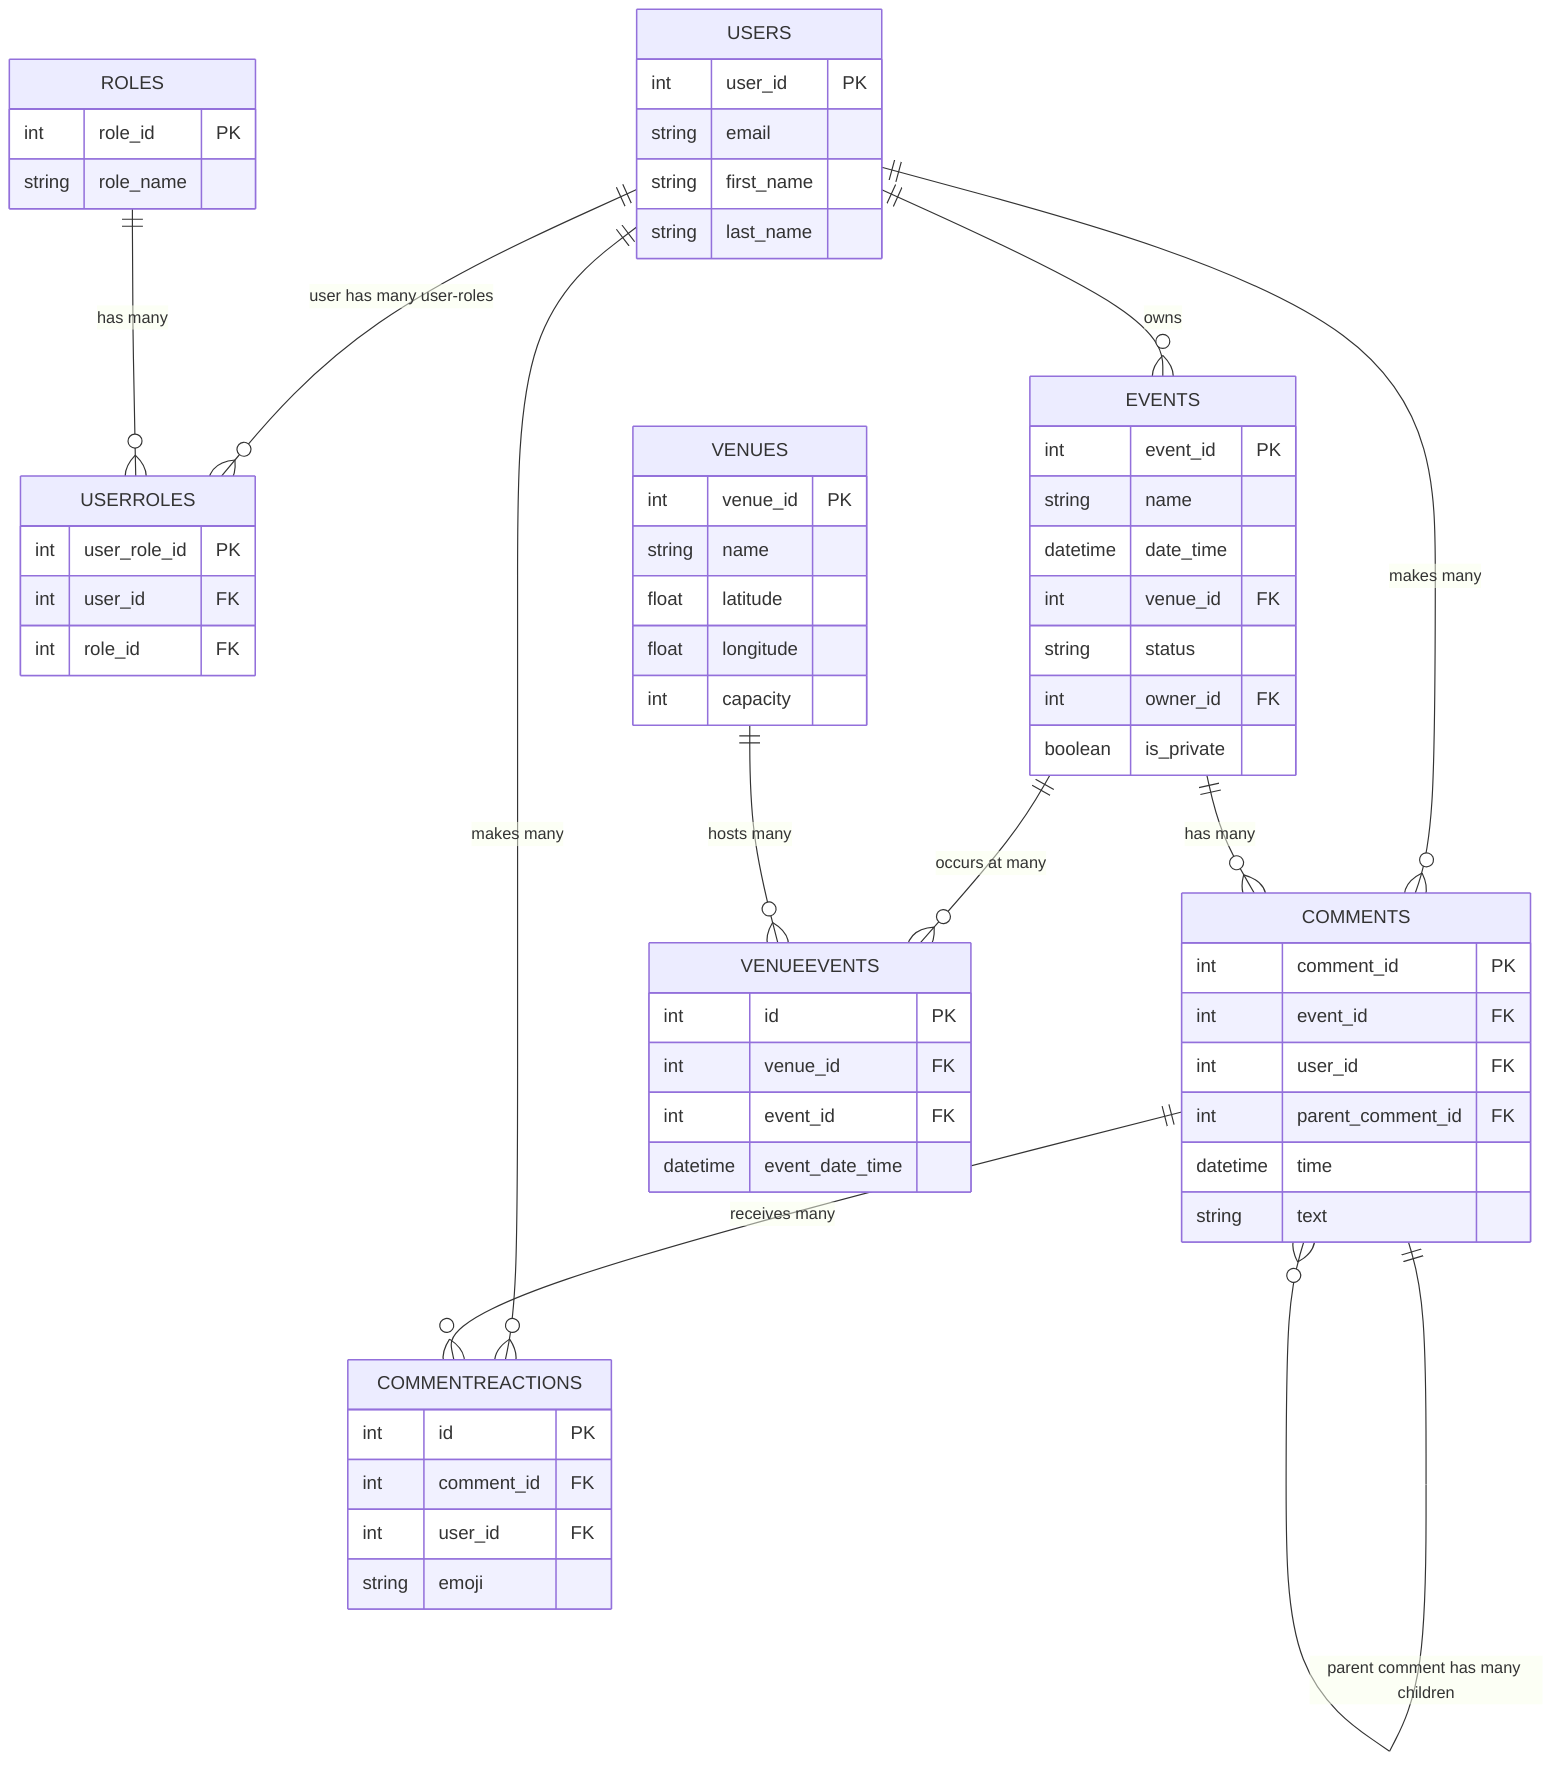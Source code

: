 erDiagram

    USERS {
        int user_id PK
        string email
        string first_name
        string last_name
    }
    
    ROLES {
        int role_id PK
        string role_name
    }
    
    USERROLES {
        int user_role_id PK
        int user_id FK
        int role_id FK
    }
    
      EVENTS {
        int event_id PK
        string name
        datetime date_time
        int venue_id FK
        string status
        int owner_id FK
        boolean is_private
    }
    
    VENUES {
        int venue_id PK
        string name
        float latitude
        float longitude
        int capacity
    }
    
    COMMENTS {
        int comment_id PK
        int event_id FK
        int user_id FK
        int parent_comment_id FK
        datetime time
        string text
    }
    
    COMMENTREACTIONS {
        int id PK
        int comment_id FK
        int user_id FK
        string emoji
    }
    
    VENUEEVENTS {
        int id PK
        int venue_id FK
        int event_id FK
        datetime event_date_time
    }

    USERS ||--o{ USERROLES: "user has many user-roles"
    ROLES ||--o{ USERROLES: "has many"
    USERS ||--o{ EVENTS: "owns"
    USERS ||--o{ COMMENTS: "makes many"
    USERS ||--o{ COMMENTREACTIONS: "makes many"
    EVENTS ||--o{ COMMENTS: "has many"
    EVENTS ||--o{ VENUEEVENTS: "occurs at many"
    COMMENTS ||--o{ COMMENTREACTIONS: "receives many"
    COMMENTS ||--o{ COMMENTS: "parent comment has many children"
    VENUES ||--o{ VENUEEVENTS: "hosts many"